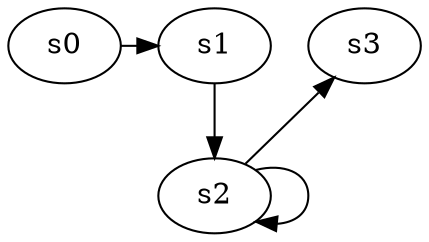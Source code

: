 digraph game_0104_chain_4 {
    s0 [name="s0", player=0];
    s1 [name="s1", player=1];
    s2 [name="s2", player=0];
    s3 [name="s3", player=1, target=1];

    s0 -> s1 [constraint="time == 6 || time == 12 || time == 13 || time == 17"];
    s1 -> s2;
    s2 -> s3 [constraint="time == 18"];
    s2 -> s2 [constraint="time % 2 == 0"];
}
